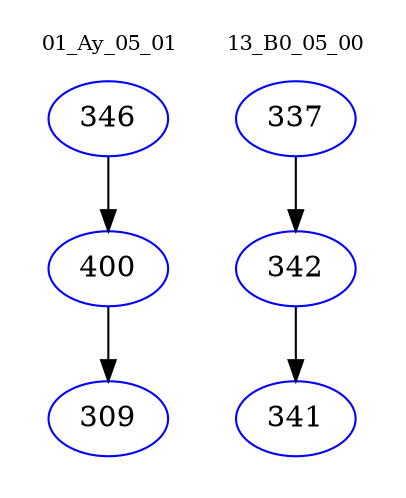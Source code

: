 digraph{
subgraph cluster_0 {
color = white
label = "01_Ay_05_01";
fontsize=10;
T0_346 [label="346", color="blue"]
T0_346 -> T0_400 [color="black"]
T0_400 [label="400", color="blue"]
T0_400 -> T0_309 [color="black"]
T0_309 [label="309", color="blue"]
}
subgraph cluster_1 {
color = white
label = "13_B0_05_00";
fontsize=10;
T1_337 [label="337", color="blue"]
T1_337 -> T1_342 [color="black"]
T1_342 [label="342", color="blue"]
T1_342 -> T1_341 [color="black"]
T1_341 [label="341", color="blue"]
}
}
